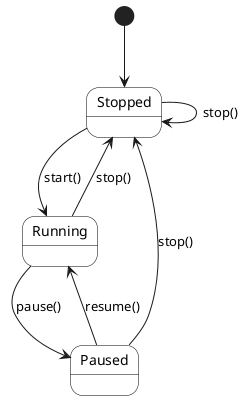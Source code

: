  @startuml                                                                                                                                                                         
                                                                                                                                                                                   
 skinparam state {                                                                                                                                                                 
     BorderColor black                                                                                                                                                             
     BackgroundColor white                                                                                                                                                         
     FontSize 14                                                                                                                                                                   
 }                                                                                                                                                                                 
                                                                                                                                                                                   
 [*] --> Stopped                                                                                                                                                                   
                                                                                                                                                                                   
 Stopped --> Running: start()                                                                                                                                                      
 Stopped --> Stopped: stop()                                                                                                                                                       
                                                                                                                                                                                   
 Running --> Paused: pause()                                                                                                                                                       
 Running --> Stopped: stop()                                                                                                                                                       
                                                                                                                                                                                   
 Paused --> Running: resume()                                                                                                                                                      
 Paused --> Stopped: stop()                                                                                                                                                        
                                                                                                                                                                                   
 @enduml  